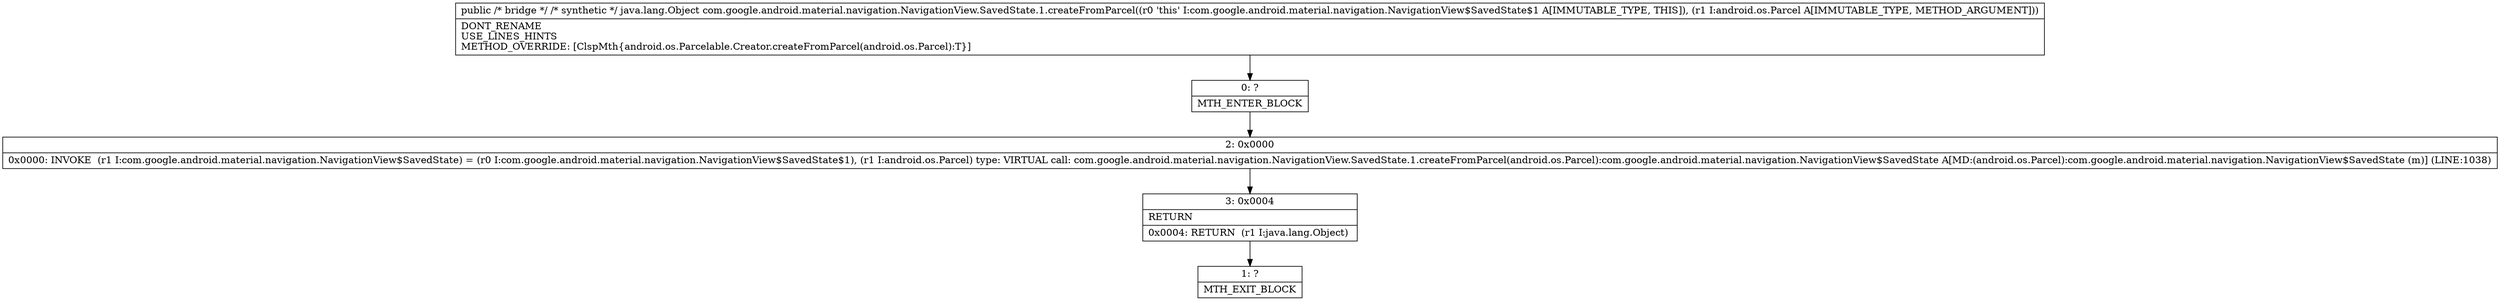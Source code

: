 digraph "CFG forcom.google.android.material.navigation.NavigationView.SavedState.1.createFromParcel(Landroid\/os\/Parcel;)Ljava\/lang\/Object;" {
Node_0 [shape=record,label="{0\:\ ?|MTH_ENTER_BLOCK\l}"];
Node_2 [shape=record,label="{2\:\ 0x0000|0x0000: INVOKE  (r1 I:com.google.android.material.navigation.NavigationView$SavedState) = (r0 I:com.google.android.material.navigation.NavigationView$SavedState$1), (r1 I:android.os.Parcel) type: VIRTUAL call: com.google.android.material.navigation.NavigationView.SavedState.1.createFromParcel(android.os.Parcel):com.google.android.material.navigation.NavigationView$SavedState A[MD:(android.os.Parcel):com.google.android.material.navigation.NavigationView$SavedState (m)] (LINE:1038)\l}"];
Node_3 [shape=record,label="{3\:\ 0x0004|RETURN\l|0x0004: RETURN  (r1 I:java.lang.Object) \l}"];
Node_1 [shape=record,label="{1\:\ ?|MTH_EXIT_BLOCK\l}"];
MethodNode[shape=record,label="{public \/* bridge *\/ \/* synthetic *\/ java.lang.Object com.google.android.material.navigation.NavigationView.SavedState.1.createFromParcel((r0 'this' I:com.google.android.material.navigation.NavigationView$SavedState$1 A[IMMUTABLE_TYPE, THIS]), (r1 I:android.os.Parcel A[IMMUTABLE_TYPE, METHOD_ARGUMENT]))  | DONT_RENAME\lUSE_LINES_HINTS\lMETHOD_OVERRIDE: [ClspMth\{android.os.Parcelable.Creator.createFromParcel(android.os.Parcel):T\}]\l}"];
MethodNode -> Node_0;Node_0 -> Node_2;
Node_2 -> Node_3;
Node_3 -> Node_1;
}

